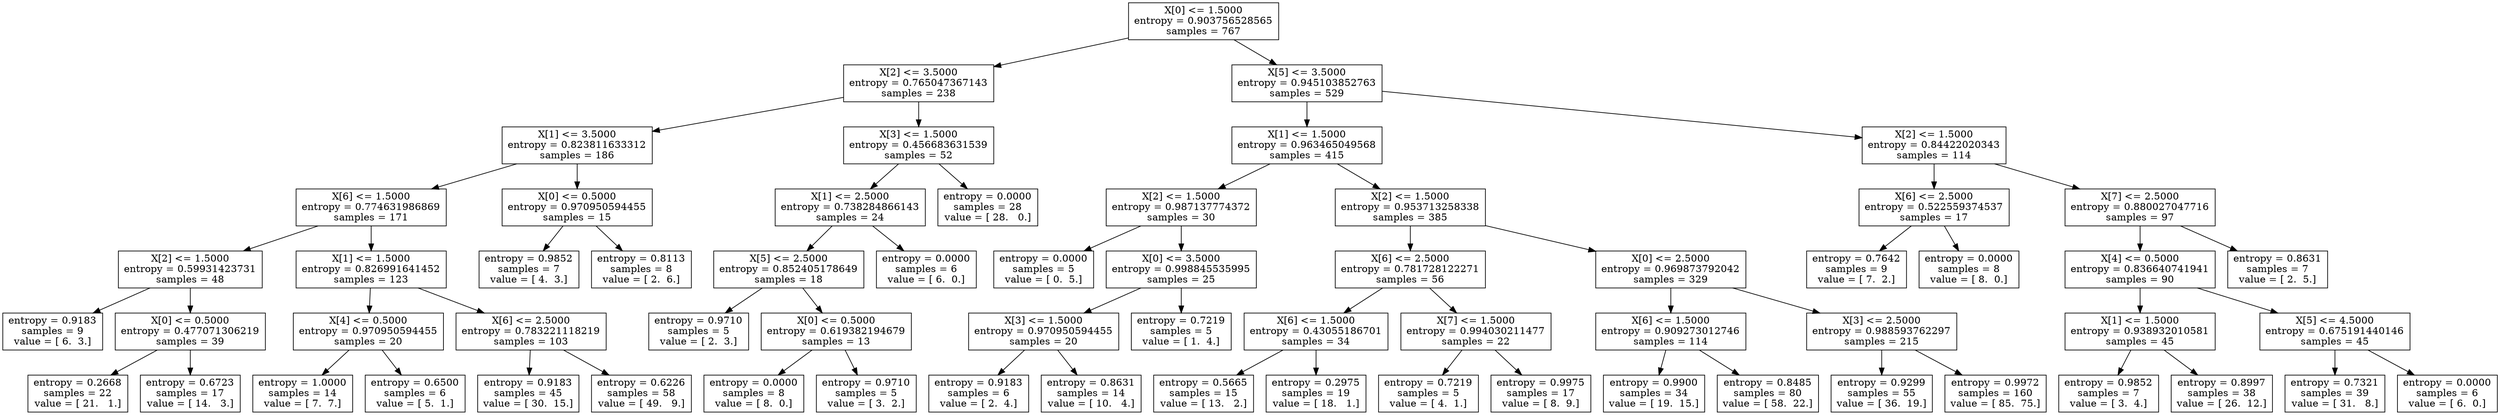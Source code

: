 digraph Tree {
0 [label="X[0] <= 1.5000\nentropy = 0.903756528565\nsamples = 767", shape="box"] ;
1 [label="X[2] <= 3.5000\nentropy = 0.765047367143\nsamples = 238", shape="box"] ;
0 -> 1 ;
2 [label="X[1] <= 3.5000\nentropy = 0.823811633312\nsamples = 186", shape="box"] ;
1 -> 2 ;
3 [label="X[6] <= 1.5000\nentropy = 0.774631986869\nsamples = 171", shape="box"] ;
2 -> 3 ;
4 [label="X[2] <= 1.5000\nentropy = 0.59931423731\nsamples = 48", shape="box"] ;
3 -> 4 ;
5 [label="entropy = 0.9183\nsamples = 9\nvalue = [ 6.  3.]", shape="box"] ;
4 -> 5 ;
6 [label="X[0] <= 0.5000\nentropy = 0.477071306219\nsamples = 39", shape="box"] ;
4 -> 6 ;
7 [label="entropy = 0.2668\nsamples = 22\nvalue = [ 21.   1.]", shape="box"] ;
6 -> 7 ;
8 [label="entropy = 0.6723\nsamples = 17\nvalue = [ 14.   3.]", shape="box"] ;
6 -> 8 ;
9 [label="X[1] <= 1.5000\nentropy = 0.826991641452\nsamples = 123", shape="box"] ;
3 -> 9 ;
10 [label="X[4] <= 0.5000\nentropy = 0.970950594455\nsamples = 20", shape="box"] ;
9 -> 10 ;
11 [label="entropy = 1.0000\nsamples = 14\nvalue = [ 7.  7.]", shape="box"] ;
10 -> 11 ;
12 [label="entropy = 0.6500\nsamples = 6\nvalue = [ 5.  1.]", shape="box"] ;
10 -> 12 ;
13 [label="X[6] <= 2.5000\nentropy = 0.783221118219\nsamples = 103", shape="box"] ;
9 -> 13 ;
14 [label="entropy = 0.9183\nsamples = 45\nvalue = [ 30.  15.]", shape="box"] ;
13 -> 14 ;
15 [label="entropy = 0.6226\nsamples = 58\nvalue = [ 49.   9.]", shape="box"] ;
13 -> 15 ;
16 [label="X[0] <= 0.5000\nentropy = 0.970950594455\nsamples = 15", shape="box"] ;
2 -> 16 ;
17 [label="entropy = 0.9852\nsamples = 7\nvalue = [ 4.  3.]", shape="box"] ;
16 -> 17 ;
18 [label="entropy = 0.8113\nsamples = 8\nvalue = [ 2.  6.]", shape="box"] ;
16 -> 18 ;
19 [label="X[3] <= 1.5000\nentropy = 0.456683631539\nsamples = 52", shape="box"] ;
1 -> 19 ;
20 [label="X[1] <= 2.5000\nentropy = 0.738284866143\nsamples = 24", shape="box"] ;
19 -> 20 ;
21 [label="X[5] <= 2.5000\nentropy = 0.852405178649\nsamples = 18", shape="box"] ;
20 -> 21 ;
22 [label="entropy = 0.9710\nsamples = 5\nvalue = [ 2.  3.]", shape="box"] ;
21 -> 22 ;
23 [label="X[0] <= 0.5000\nentropy = 0.619382194679\nsamples = 13", shape="box"] ;
21 -> 23 ;
24 [label="entropy = 0.0000\nsamples = 8\nvalue = [ 8.  0.]", shape="box"] ;
23 -> 24 ;
25 [label="entropy = 0.9710\nsamples = 5\nvalue = [ 3.  2.]", shape="box"] ;
23 -> 25 ;
26 [label="entropy = 0.0000\nsamples = 6\nvalue = [ 6.  0.]", shape="box"] ;
20 -> 26 ;
27 [label="entropy = 0.0000\nsamples = 28\nvalue = [ 28.   0.]", shape="box"] ;
19 -> 27 ;
28 [label="X[5] <= 3.5000\nentropy = 0.945103852763\nsamples = 529", shape="box"] ;
0 -> 28 ;
29 [label="X[1] <= 1.5000\nentropy = 0.963465049568\nsamples = 415", shape="box"] ;
28 -> 29 ;
30 [label="X[2] <= 1.5000\nentropy = 0.987137774372\nsamples = 30", shape="box"] ;
29 -> 30 ;
31 [label="entropy = 0.0000\nsamples = 5\nvalue = [ 0.  5.]", shape="box"] ;
30 -> 31 ;
32 [label="X[0] <= 3.5000\nentropy = 0.998845535995\nsamples = 25", shape="box"] ;
30 -> 32 ;
33 [label="X[3] <= 1.5000\nentropy = 0.970950594455\nsamples = 20", shape="box"] ;
32 -> 33 ;
34 [label="entropy = 0.9183\nsamples = 6\nvalue = [ 2.  4.]", shape="box"] ;
33 -> 34 ;
35 [label="entropy = 0.8631\nsamples = 14\nvalue = [ 10.   4.]", shape="box"] ;
33 -> 35 ;
36 [label="entropy = 0.7219\nsamples = 5\nvalue = [ 1.  4.]", shape="box"] ;
32 -> 36 ;
37 [label="X[2] <= 1.5000\nentropy = 0.953713258338\nsamples = 385", shape="box"] ;
29 -> 37 ;
38 [label="X[6] <= 2.5000\nentropy = 0.781728122271\nsamples = 56", shape="box"] ;
37 -> 38 ;
39 [label="X[6] <= 1.5000\nentropy = 0.43055186701\nsamples = 34", shape="box"] ;
38 -> 39 ;
40 [label="entropy = 0.5665\nsamples = 15\nvalue = [ 13.   2.]", shape="box"] ;
39 -> 40 ;
41 [label="entropy = 0.2975\nsamples = 19\nvalue = [ 18.   1.]", shape="box"] ;
39 -> 41 ;
42 [label="X[7] <= 1.5000\nentropy = 0.994030211477\nsamples = 22", shape="box"] ;
38 -> 42 ;
43 [label="entropy = 0.7219\nsamples = 5\nvalue = [ 4.  1.]", shape="box"] ;
42 -> 43 ;
44 [label="entropy = 0.9975\nsamples = 17\nvalue = [ 8.  9.]", shape="box"] ;
42 -> 44 ;
45 [label="X[0] <= 2.5000\nentropy = 0.969873792042\nsamples = 329", shape="box"] ;
37 -> 45 ;
46 [label="X[6] <= 1.5000\nentropy = 0.909273012746\nsamples = 114", shape="box"] ;
45 -> 46 ;
47 [label="entropy = 0.9900\nsamples = 34\nvalue = [ 19.  15.]", shape="box"] ;
46 -> 47 ;
48 [label="entropy = 0.8485\nsamples = 80\nvalue = [ 58.  22.]", shape="box"] ;
46 -> 48 ;
49 [label="X[3] <= 2.5000\nentropy = 0.988593762297\nsamples = 215", shape="box"] ;
45 -> 49 ;
50 [label="entropy = 0.9299\nsamples = 55\nvalue = [ 36.  19.]", shape="box"] ;
49 -> 50 ;
51 [label="entropy = 0.9972\nsamples = 160\nvalue = [ 85.  75.]", shape="box"] ;
49 -> 51 ;
52 [label="X[2] <= 1.5000\nentropy = 0.84422020343\nsamples = 114", shape="box"] ;
28 -> 52 ;
53 [label="X[6] <= 2.5000\nentropy = 0.522559374537\nsamples = 17", shape="box"] ;
52 -> 53 ;
54 [label="entropy = 0.7642\nsamples = 9\nvalue = [ 7.  2.]", shape="box"] ;
53 -> 54 ;
55 [label="entropy = 0.0000\nsamples = 8\nvalue = [ 8.  0.]", shape="box"] ;
53 -> 55 ;
56 [label="X[7] <= 2.5000\nentropy = 0.880027047716\nsamples = 97", shape="box"] ;
52 -> 56 ;
57 [label="X[4] <= 0.5000\nentropy = 0.836640741941\nsamples = 90", shape="box"] ;
56 -> 57 ;
58 [label="X[1] <= 1.5000\nentropy = 0.938932010581\nsamples = 45", shape="box"] ;
57 -> 58 ;
59 [label="entropy = 0.9852\nsamples = 7\nvalue = [ 3.  4.]", shape="box"] ;
58 -> 59 ;
60 [label="entropy = 0.8997\nsamples = 38\nvalue = [ 26.  12.]", shape="box"] ;
58 -> 60 ;
61 [label="X[5] <= 4.5000\nentropy = 0.675191440146\nsamples = 45", shape="box"] ;
57 -> 61 ;
62 [label="entropy = 0.7321\nsamples = 39\nvalue = [ 31.   8.]", shape="box"] ;
61 -> 62 ;
63 [label="entropy = 0.0000\nsamples = 6\nvalue = [ 6.  0.]", shape="box"] ;
61 -> 63 ;
64 [label="entropy = 0.8631\nsamples = 7\nvalue = [ 2.  5.]", shape="box"] ;
56 -> 64 ;
}